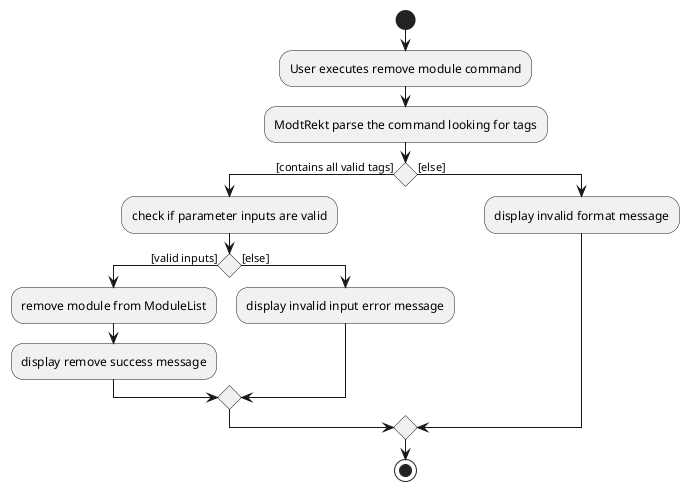 @startuml
start
:User executes remove module command;
:ModtRekt parse the command looking for tags;

'Since the beta syntax does not support placing the condition outside the
'diamond we place it as the true branch instead.

if () then ([contains all valid tags])
    :check if parameter inputs are valid;
    if () then ([valid inputs])
        :remove module from ModuleList;
        :display remove success message;
    else ([else])
        :display invalid input error message;
    endif
else ([else])
    :display invalid format message;
endif
stop
@enduml